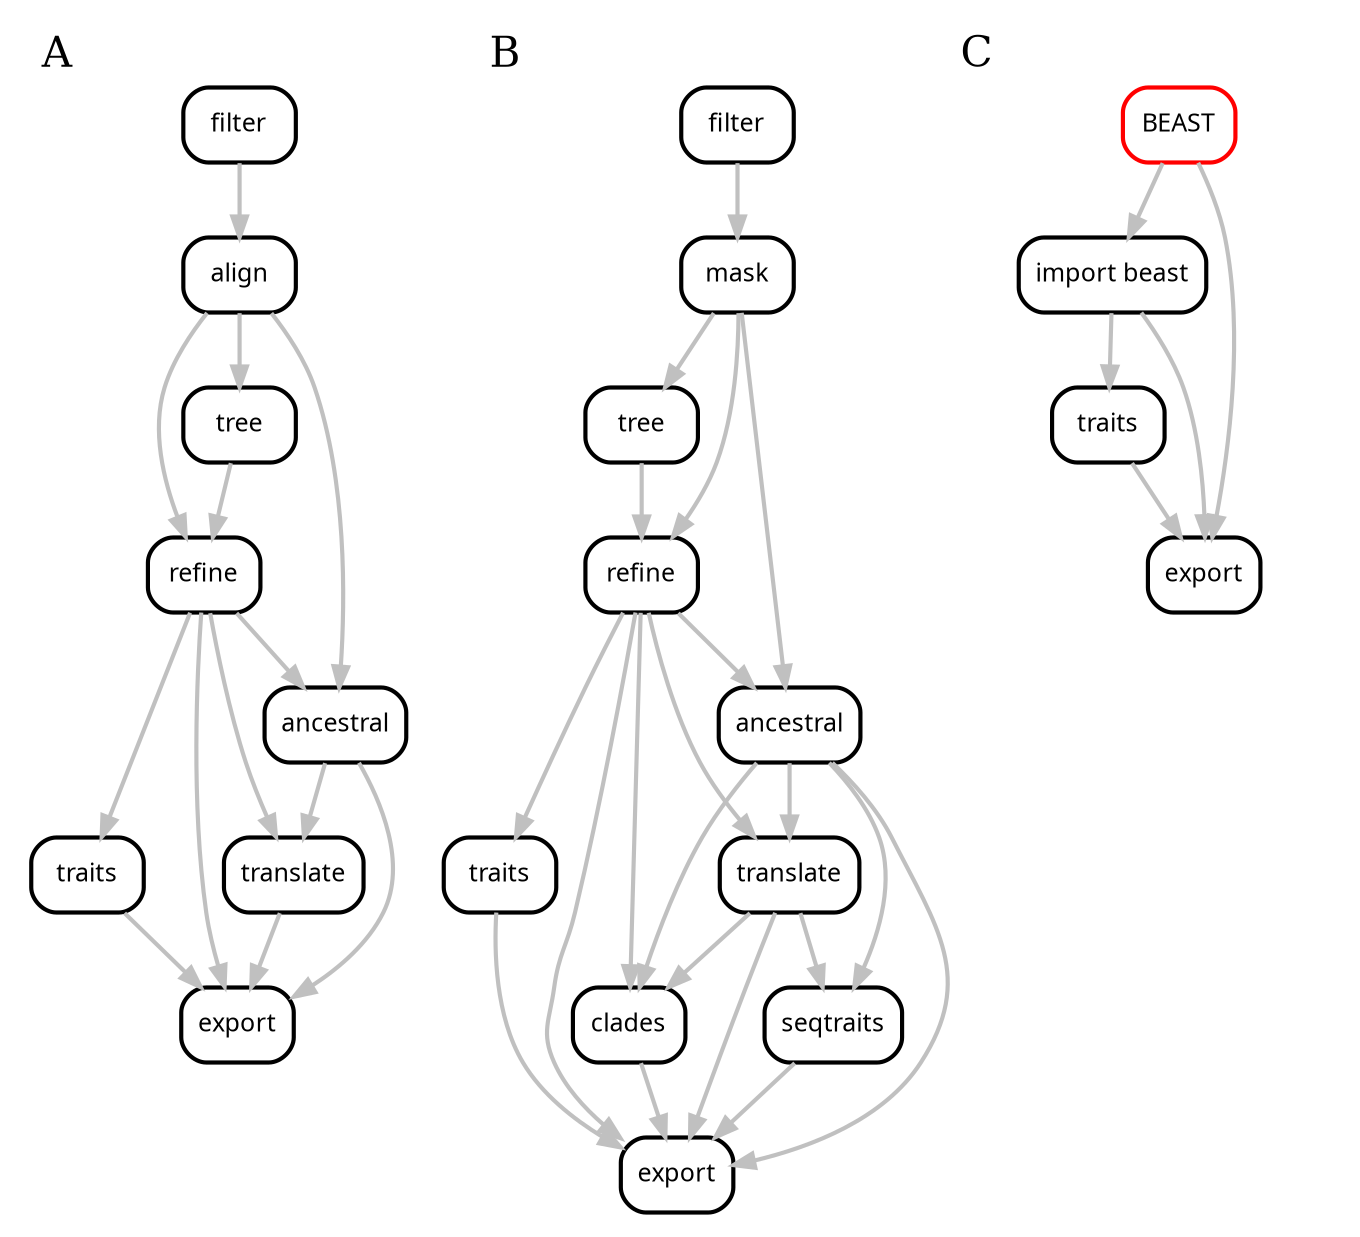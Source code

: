 digraph G {
    graph[margin=0];

    subgraph cluster_zika_snakemake_dag {
        graph[bgcolor=white, color=white, margin=0, center=true, label="A                          ", labeljus=left, labelloc=top, fontsize=20, size=2.25];
        node[shape=box, style=rounded, fontname=sans, fontsize=12, penwidth=2];
        edge[penwidth=2, color=grey];
        z1[label = "export", color = "0.0 0.0 0.0", style="rounded"];
        z2[label = "refine", color = "0.0 0.0 0.0", style="rounded"];
        z3[label = "traits", color = "0.0 0.0 0.0", style="rounded"];
        z4[label = "ancestral", color = "0.0 0.0 0.0", style="rounded"];
        z5[label = "translate", color = "0.0 0.0 0.0", style="rounded"];
        z6[label = "tree", color = "0.0 0.0 0.0", style="rounded"];
        z7[label = "align", color = "0.0 0.0 0.0", style="rounded"];
        z8[label = "filter", color = "0.0 0.0 0.0", style="rounded"];
        z2 -> z1
        z3 -> z1
        z4 -> z1
        z5 -> z1
        z6 -> z2
        z7 -> z2
        z2 -> z3
        z2 -> z4
        z7 -> z4
        z2 -> z5
        z4 -> z5
        z7 -> z6
        z8 -> z7
    }

    subgraph cluster_tb_snakemake_dag {
        graph[bgcolor=white, color=white, margin=0, center=true, label="B                              ", labeljus=left, labelloc=top, fontsize=20, size=2.25];
        node[shape=box, style=rounded, fontname=sans, fontsize=12, penwidth=2];
        edge[penwidth=2, color=grey];
        t1[label = "export", color = "0.0 0.0 0.0", style="rounded"];
        t2[label = "refine", color = "0.0 0.0 0.0", style="rounded"];
        t3[label = "traits", color = "0.0 0.0 0.0", style="rounded"];
        t4[label = "ancestral", color = "0.0 0.0 0.0", style="rounded"];
        t5[label = "translate", color = "0.0 0.0 0.0", style="rounded"];
        t6[label = "seqtraits", color = "0.0 0.0 0.0", style="rounded"];
        t7[label = "clades", color = "0.0 0.0 0.0", style="rounded"];
        t8[label = "tree", color = "0.0 0.0 0.0", style="rounded"];
        t9[label = "mask", color = "0.0 0.0 0.0", style="rounded"];
        t10[label = "filter", color = "0.0 0.0 0.0", style="rounded"];
        t2 -> t1
        t3 -> t1
        t4 -> t1
        t5 -> t1
        t6 -> t1
        t7 -> t1
        t8 -> t2
        t9 -> t2
        t2 -> t3
        t2 -> t4
        t9 -> t4
        t2 -> t5
        t4 -> t5
        t4 -> t6
        t5 -> t6
        t2 -> t7
        t5 -> t7
        t4 -> t7
        t9 -> t8
        t10 -> t9
    }

    subgraph cluster_beast{
        graph[bgcolor=white, color=white, margin=0, center=true, label="C                          ", labeljus=left, labelloc=top, fontsize=20, size=2.25];
        node[shape=box, style=rounded, fontname=sans, fontsize=12, penwidth=2];
        edge[penwidth=2, color=grey];
        b1[label = "BEAST", color = "red", style="rounded"];
        b2[label = "import beast", color = "0.0 0.0 0.0", style="rounded"];
        b3[label = "traits", color = "0.0 0.0 0.0", style="rounded"];
        b5[label = "export", color = "0.0 0.0 0.0", style="rounded"];
        b1 -> b2
        b1 -> b5
        b2 -> b5
        b2 -> b3
        b3 -> b5
    }
}
